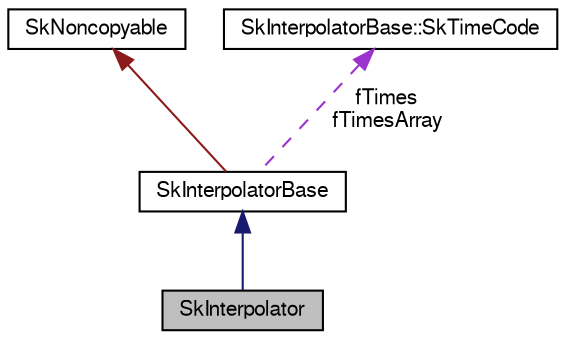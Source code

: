 digraph G
{
  edge [fontname="FreeSans",fontsize="10",labelfontname="FreeSans",labelfontsize="10"];
  node [fontname="FreeSans",fontsize="10",shape=record];
  Node1 [label="SkInterpolator",height=0.2,width=0.4,color="black", fillcolor="grey75", style="filled" fontcolor="black"];
  Node2 -> Node1 [dir=back,color="midnightblue",fontsize="10",style="solid",fontname="FreeSans"];
  Node2 [label="SkInterpolatorBase",height=0.2,width=0.4,color="black", fillcolor="white", style="filled",URL="$class_sk_interpolator_base.html"];
  Node3 -> Node2 [dir=back,color="firebrick4",fontsize="10",style="solid",fontname="FreeSans"];
  Node3 [label="SkNoncopyable",height=0.2,width=0.4,color="black", fillcolor="white", style="filled",URL="$class_sk_noncopyable.html"];
  Node4 -> Node2 [dir=back,color="darkorchid3",fontsize="10",style="dashed",label="fTimes\nfTimesArray",fontname="FreeSans"];
  Node4 [label="SkInterpolatorBase::SkTimeCode",height=0.2,width=0.4,color="black", fillcolor="white", style="filled",URL="$struct_sk_interpolator_base_1_1_sk_time_code.html"];
}
